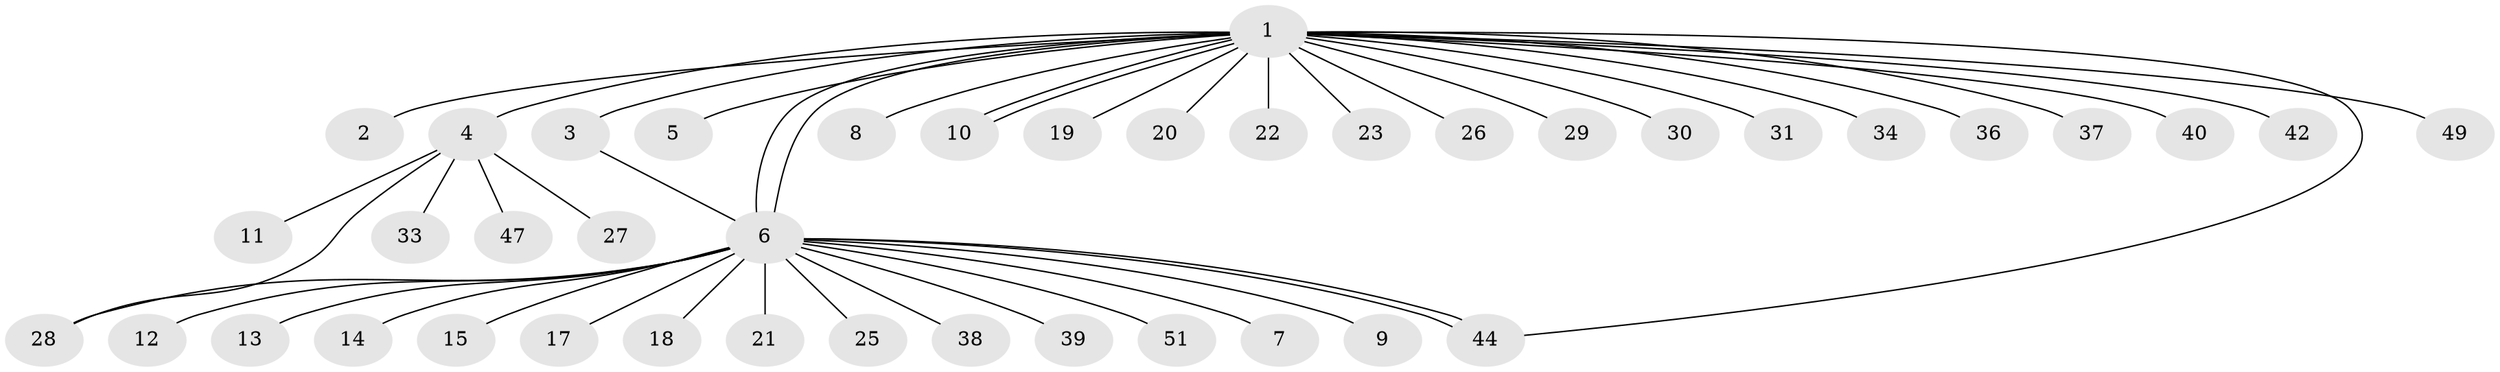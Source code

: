 // original degree distribution, {26: 0.019230769230769232, 2: 0.21153846153846154, 7: 0.019230769230769232, 1: 0.6730769230769231, 21: 0.019230769230769232, 3: 0.057692307692307696}
// Generated by graph-tools (version 1.1) at 2025/11/02/27/25 16:11:15]
// undirected, 41 vertices, 46 edges
graph export_dot {
graph [start="1"]
  node [color=gray90,style=filled];
  1 [super="+48"];
  2 [super="+45"];
  3 [super="+24"];
  4 [super="+41"];
  5;
  6 [super="+52"];
  7;
  8;
  9 [super="+32"];
  10;
  11;
  12;
  13 [super="+16"];
  14;
  15 [super="+43"];
  17;
  18;
  19;
  20;
  21;
  22;
  23;
  25 [super="+46"];
  26;
  27;
  28 [super="+35"];
  29;
  30 [super="+50"];
  31;
  33;
  34;
  36;
  37;
  38;
  39;
  40;
  42;
  44;
  47;
  49;
  51;
  1 -- 2;
  1 -- 3;
  1 -- 4 [weight=2];
  1 -- 5;
  1 -- 6;
  1 -- 6;
  1 -- 8;
  1 -- 10;
  1 -- 10;
  1 -- 19;
  1 -- 20;
  1 -- 22;
  1 -- 23;
  1 -- 26;
  1 -- 29;
  1 -- 30;
  1 -- 31;
  1 -- 34;
  1 -- 36;
  1 -- 37;
  1 -- 40;
  1 -- 42;
  1 -- 44;
  1 -- 49;
  3 -- 6;
  4 -- 11;
  4 -- 27;
  4 -- 33;
  4 -- 47;
  4 -- 28;
  6 -- 7;
  6 -- 9;
  6 -- 12;
  6 -- 13;
  6 -- 14;
  6 -- 15;
  6 -- 17;
  6 -- 18;
  6 -- 21;
  6 -- 25 [weight=2];
  6 -- 28;
  6 -- 38;
  6 -- 39;
  6 -- 44;
  6 -- 44;
  6 -- 51;
}
